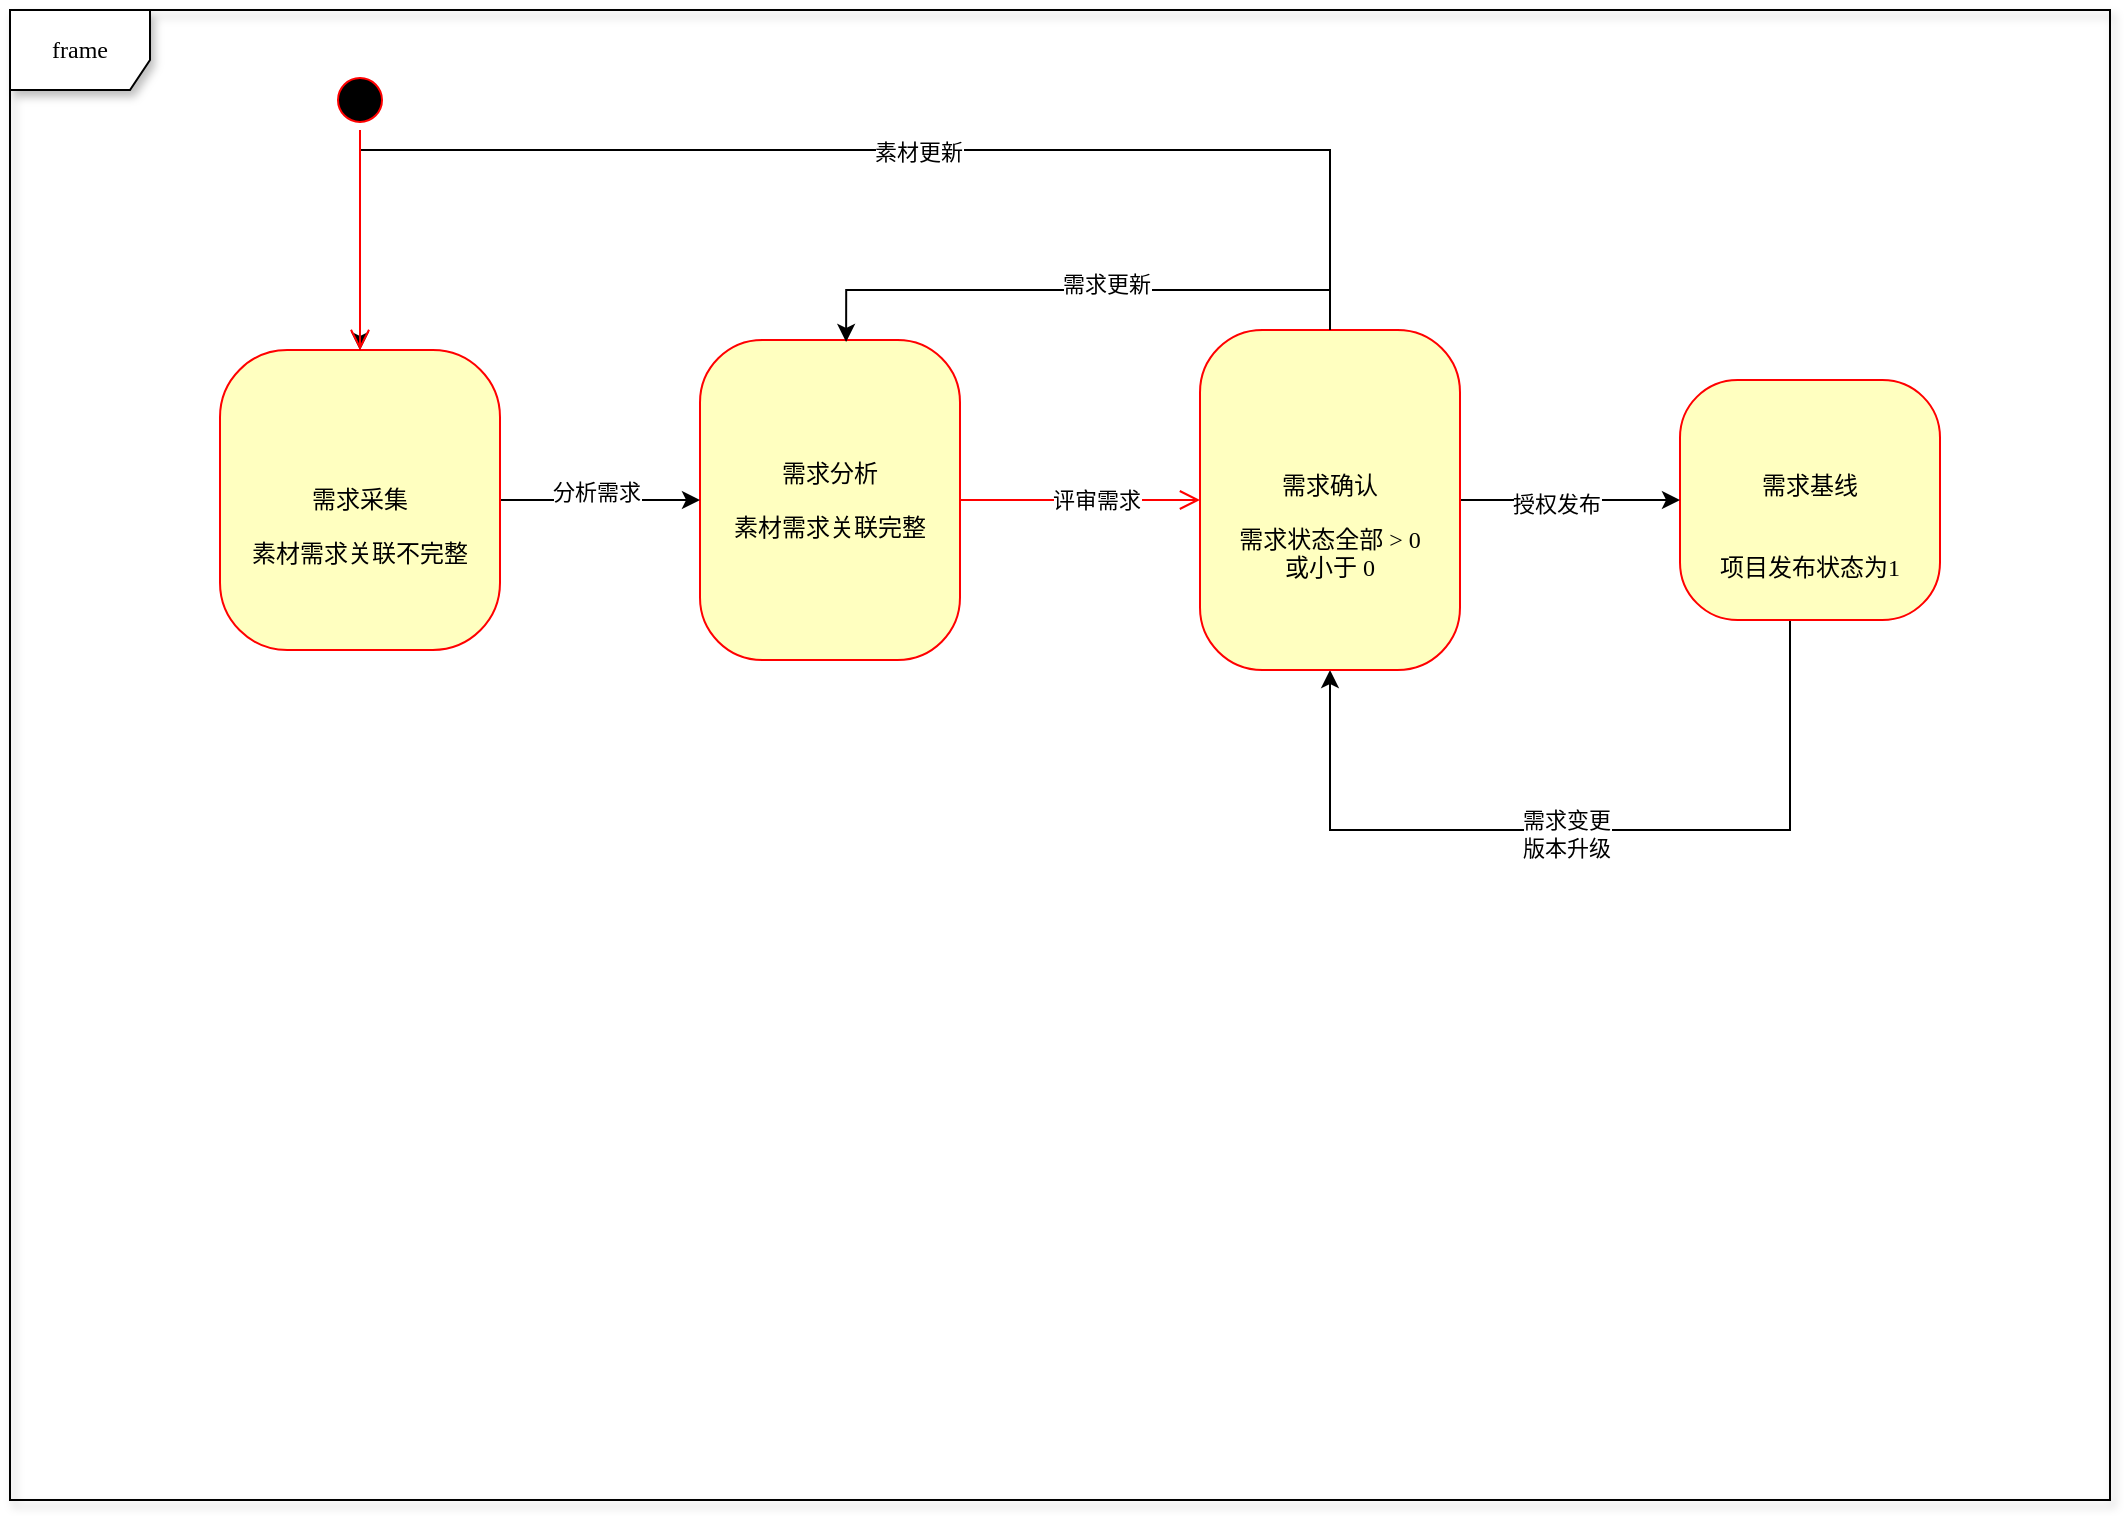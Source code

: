 <mxfile version="24.2.3" type="github">
  <diagram name="Page-1" id="58cdce13-f638-feb5-8d6f-7d28b1aa9fa0">
    <mxGraphModel dx="1434" dy="774" grid="1" gridSize="10" guides="1" tooltips="1" connect="1" arrows="1" fold="1" page="1" pageScale="1" pageWidth="1100" pageHeight="850" background="none" math="0" shadow="0">
      <root>
        <mxCell id="0" />
        <mxCell id="1" parent="0" />
        <mxCell id="2a3bc250acf0617d-8" value="frame" style="shape=umlFrame;whiteSpace=wrap;html=1;rounded=1;shadow=1;comic=0;labelBackgroundColor=none;strokeWidth=1;fontFamily=Verdana;fontSize=12;align=center;width=70;height=40;movable=0;resizable=0;rotatable=0;deletable=0;editable=0;locked=1;connectable=0;" parent="1" vertex="1">
          <mxGeometry x="25" y="10" width="1050" height="745" as="geometry" />
        </mxCell>
        <mxCell id="382b91b5511bd0f7-1" value="" style="ellipse;html=1;shape=startState;fillColor=#000000;strokeColor=#ff0000;rounded=1;shadow=0;comic=0;labelBackgroundColor=none;fontFamily=Verdana;fontSize=12;fontColor=#000000;align=center;direction=south;" parent="1" vertex="1">
          <mxGeometry x="185" y="40" width="30" height="30" as="geometry" />
        </mxCell>
        <mxCell id="382b91b5511bd0f7-5" value="&lt;div style=&quot;top: 10px; transform-origin: 48px 10px 0px;&quot; class=&quot;text&quot; id=&quot;u44_text&quot;&gt;&lt;br&gt;          &lt;p&gt;&lt;span&gt;需求分析&lt;/span&gt;&lt;/p&gt;&lt;p&gt;&lt;span&gt;素材需求关联完整&lt;br&gt;&lt;/span&gt;&lt;/p&gt;&lt;br&gt;        &lt;/div&gt;" style="rounded=1;whiteSpace=wrap;html=1;arcSize=24;fillColor=#ffffc0;strokeColor=#ff0000;shadow=0;comic=0;labelBackgroundColor=none;fontFamily=Verdana;fontSize=12;fontColor=#000000;align=center;" parent="1" vertex="1">
          <mxGeometry x="370" y="175" width="130" height="160" as="geometry" />
        </mxCell>
        <mxCell id="JKGwehEGV21FUIqzWk21-13" style="edgeStyle=orthogonalEdgeStyle;rounded=0;hachureGap=4;orthogonalLoop=1;jettySize=auto;html=1;fontFamily=Architects Daughter;fontSource=https%3A%2F%2Ffonts.googleapis.com%2Fcss%3Ffamily%3DArchitects%2BDaughter;" edge="1" parent="1" source="382b91b5511bd0f7-6" target="382b91b5511bd0f7-5">
          <mxGeometry relative="1" as="geometry" />
        </mxCell>
        <mxCell id="JKGwehEGV21FUIqzWk21-16" value="分析需求" style="edgeLabel;html=1;align=center;verticalAlign=middle;resizable=0;points=[];sketch=1;hachureGap=4;jiggle=2;curveFitting=1;fontFamily=Architects Daughter;fontSource=https%3A%2F%2Ffonts.googleapis.com%2Fcss%3Ffamily%3DArchitects%2BDaughter;" vertex="1" connectable="0" parent="JKGwehEGV21FUIqzWk21-13">
          <mxGeometry x="-0.05" y="4" relative="1" as="geometry">
            <mxPoint as="offset" />
          </mxGeometry>
        </mxCell>
        <mxCell id="382b91b5511bd0f7-6" value="&lt;div style=&quot;top: 10px; transform-origin: 48px 10px 0px;&quot; class=&quot;text&quot; id=&quot;u43_text&quot;&gt;&lt;br&gt;          &lt;p&gt;&lt;span&gt;需求采集&lt;/span&gt;&lt;/p&gt;素材需求关联不完整&lt;br&gt;&lt;/div&gt;" style="rounded=1;whiteSpace=wrap;html=1;arcSize=24;fillColor=#ffffc0;strokeColor=#ff0000;shadow=0;comic=0;labelBackgroundColor=none;fontFamily=Verdana;fontSize=12;fontColor=#000000;align=center;" parent="1" vertex="1">
          <mxGeometry x="130" y="180" width="140" height="150" as="geometry" />
        </mxCell>
        <mxCell id="JKGwehEGV21FUIqzWk21-20" style="edgeStyle=orthogonalEdgeStyle;rounded=0;hachureGap=4;orthogonalLoop=1;jettySize=auto;html=1;entryX=0.5;entryY=1;entryDx=0;entryDy=0;fontFamily=Architects Daughter;fontSource=https%3A%2F%2Ffonts.googleapis.com%2Fcss%3Ffamily%3DArchitects%2BDaughter;" edge="1" parent="1" source="382b91b5511bd0f7-7" target="382b91b5511bd0f7-10">
          <mxGeometry relative="1" as="geometry">
            <Array as="points">
              <mxPoint x="915" y="420" />
              <mxPoint x="685" y="420" />
            </Array>
          </mxGeometry>
        </mxCell>
        <mxCell id="JKGwehEGV21FUIqzWk21-21" value="&lt;div&gt;需求变更&lt;/div&gt;&lt;div&gt;版本升级&lt;br&gt;&lt;/div&gt;" style="edgeLabel;html=1;align=center;verticalAlign=middle;resizable=0;points=[];sketch=1;hachureGap=4;jiggle=2;curveFitting=1;fontFamily=Architects Daughter;fontSource=https%3A%2F%2Ffonts.googleapis.com%2Fcss%3Ffamily%3DArchitects%2BDaughter;" vertex="1" connectable="0" parent="JKGwehEGV21FUIqzWk21-20">
          <mxGeometry x="0.047" y="2" relative="1" as="geometry">
            <mxPoint as="offset" />
          </mxGeometry>
        </mxCell>
        <mxCell id="382b91b5511bd0f7-7" value="&lt;div style=&quot;top: 14px; transform-origin: 48px 10px 0px;&quot; class=&quot;text&quot; id=&quot;u46_text&quot;&gt;&lt;br&gt;          &lt;p&gt;&lt;span&gt;需求基线&lt;/span&gt;&lt;/p&gt;&lt;br&gt;        &lt;/div&gt;项目发布状态为1" style="rounded=1;whiteSpace=wrap;html=1;arcSize=24;fillColor=#ffffc0;strokeColor=#ff0000;shadow=0;comic=0;labelBackgroundColor=none;fontFamily=Verdana;fontSize=12;fontColor=#000000;align=center;" parent="1" vertex="1">
          <mxGeometry x="860" y="195" width="130" height="120" as="geometry" />
        </mxCell>
        <mxCell id="JKGwehEGV21FUIqzWk21-14" style="edgeStyle=orthogonalEdgeStyle;rounded=0;hachureGap=4;orthogonalLoop=1;jettySize=auto;html=1;fontFamily=Architects Daughter;fontSource=https%3A%2F%2Ffonts.googleapis.com%2Fcss%3Ffamily%3DArchitects%2BDaughter;" edge="1" parent="1" source="382b91b5511bd0f7-10" target="382b91b5511bd0f7-7">
          <mxGeometry relative="1" as="geometry" />
        </mxCell>
        <mxCell id="JKGwehEGV21FUIqzWk21-18" value="授权发布" style="edgeLabel;html=1;align=center;verticalAlign=middle;resizable=0;points=[];sketch=1;hachureGap=4;jiggle=2;curveFitting=1;fontFamily=Architects Daughter;fontSource=https%3A%2F%2Ffonts.googleapis.com%2Fcss%3Ffamily%3DArchitects%2BDaughter;" vertex="1" connectable="0" parent="JKGwehEGV21FUIqzWk21-14">
          <mxGeometry x="-0.139" y="-2" relative="1" as="geometry">
            <mxPoint as="offset" />
          </mxGeometry>
        </mxCell>
        <mxCell id="JKGwehEGV21FUIqzWk21-22" style="edgeStyle=orthogonalEdgeStyle;rounded=0;hachureGap=4;orthogonalLoop=1;jettySize=auto;html=1;fontFamily=Architects Daughter;fontSource=https%3A%2F%2Ffonts.googleapis.com%2Fcss%3Ffamily%3DArchitects%2BDaughter;" edge="1" parent="1" source="382b91b5511bd0f7-10">
          <mxGeometry relative="1" as="geometry">
            <mxPoint x="200" y="180" as="targetPoint" />
            <Array as="points">
              <mxPoint x="685" y="80" />
              <mxPoint x="200" y="80" />
            </Array>
          </mxGeometry>
        </mxCell>
        <mxCell id="JKGwehEGV21FUIqzWk21-23" value="素材更新" style="edgeLabel;html=1;align=center;verticalAlign=middle;resizable=0;points=[];sketch=1;hachureGap=4;jiggle=2;curveFitting=1;fontFamily=Architects Daughter;fontSource=https%3A%2F%2Ffonts.googleapis.com%2Fcss%3Ffamily%3DArchitects%2BDaughter;" vertex="1" connectable="0" parent="JKGwehEGV21FUIqzWk21-22">
          <mxGeometry x="-0.123" y="1" relative="1" as="geometry">
            <mxPoint as="offset" />
          </mxGeometry>
        </mxCell>
        <mxCell id="382b91b5511bd0f7-10" value="&lt;div style=&quot;top: 14px; transform-origin: 48px 10px 0px;&quot; class=&quot;text&quot; id=&quot;u45_text&quot;&gt;&lt;br&gt;          &lt;p&gt;&lt;span&gt;需求确认&lt;/span&gt;&lt;/p&gt;需求状态全部 &amp;gt; 0&lt;/div&gt;&lt;div style=&quot;top: 14px; transform-origin: 48px 10px 0px;&quot; class=&quot;text&quot;&gt;或小于 0&lt;br&gt;        &lt;/div&gt;" style="rounded=1;whiteSpace=wrap;html=1;arcSize=24;fillColor=#ffffc0;strokeColor=#ff0000;shadow=0;comic=0;labelBackgroundColor=none;fontFamily=Verdana;fontSize=12;fontColor=#000000;align=center;" parent="1" vertex="1">
          <mxGeometry x="620" y="170" width="130" height="170" as="geometry" />
        </mxCell>
        <mxCell id="2a3bc250acf0617d-9" style="edgeStyle=orthogonalEdgeStyle;html=1;labelBackgroundColor=none;endArrow=open;endSize=8;strokeColor=#ff0000;fontFamily=Verdana;fontSize=12;align=left;" parent="1" source="382b91b5511bd0f7-1" target="382b91b5511bd0f7-6" edge="1">
          <mxGeometry relative="1" as="geometry" />
        </mxCell>
        <mxCell id="2a3bc250acf0617d-13" style="edgeStyle=orthogonalEdgeStyle;html=1;exitX=1;exitY=0.5;entryX=0;entryY=0.5;labelBackgroundColor=none;endArrow=open;endSize=8;strokeColor=#ff0000;fontFamily=Verdana;fontSize=12;align=left;" parent="1" source="382b91b5511bd0f7-5" target="382b91b5511bd0f7-10" edge="1">
          <mxGeometry relative="1" as="geometry" />
        </mxCell>
        <mxCell id="JKGwehEGV21FUIqzWk21-17" value="评审需求" style="edgeLabel;html=1;align=center;verticalAlign=middle;resizable=0;points=[];sketch=1;hachureGap=4;jiggle=2;curveFitting=1;fontFamily=Architects Daughter;fontSource=https%3A%2F%2Ffonts.googleapis.com%2Fcss%3Ffamily%3DArchitects%2BDaughter;" vertex="1" connectable="0" parent="2a3bc250acf0617d-13">
          <mxGeometry x="0.133" relative="1" as="geometry">
            <mxPoint as="offset" />
          </mxGeometry>
        </mxCell>
        <mxCell id="JKGwehEGV21FUIqzWk21-24" style="edgeStyle=orthogonalEdgeStyle;rounded=0;hachureGap=4;orthogonalLoop=1;jettySize=auto;html=1;entryX=0.562;entryY=0.006;entryDx=0;entryDy=0;entryPerimeter=0;fontFamily=Architects Daughter;fontSource=https%3A%2F%2Ffonts.googleapis.com%2Fcss%3Ffamily%3DArchitects%2BDaughter;" edge="1" parent="1" source="382b91b5511bd0f7-10" target="382b91b5511bd0f7-5">
          <mxGeometry relative="1" as="geometry">
            <Array as="points">
              <mxPoint x="685" y="150" />
              <mxPoint x="443" y="150" />
            </Array>
          </mxGeometry>
        </mxCell>
        <mxCell id="JKGwehEGV21FUIqzWk21-25" value="需求更新" style="edgeLabel;html=1;align=center;verticalAlign=middle;resizable=0;points=[];sketch=1;hachureGap=4;jiggle=2;curveFitting=1;fontFamily=Architects Daughter;fontSource=https%3A%2F%2Ffonts.googleapis.com%2Fcss%3Ffamily%3DArchitects%2BDaughter;" vertex="1" connectable="0" parent="JKGwehEGV21FUIqzWk21-24">
          <mxGeometry x="-0.081" y="-3" relative="1" as="geometry">
            <mxPoint as="offset" />
          </mxGeometry>
        </mxCell>
      </root>
    </mxGraphModel>
  </diagram>
</mxfile>
